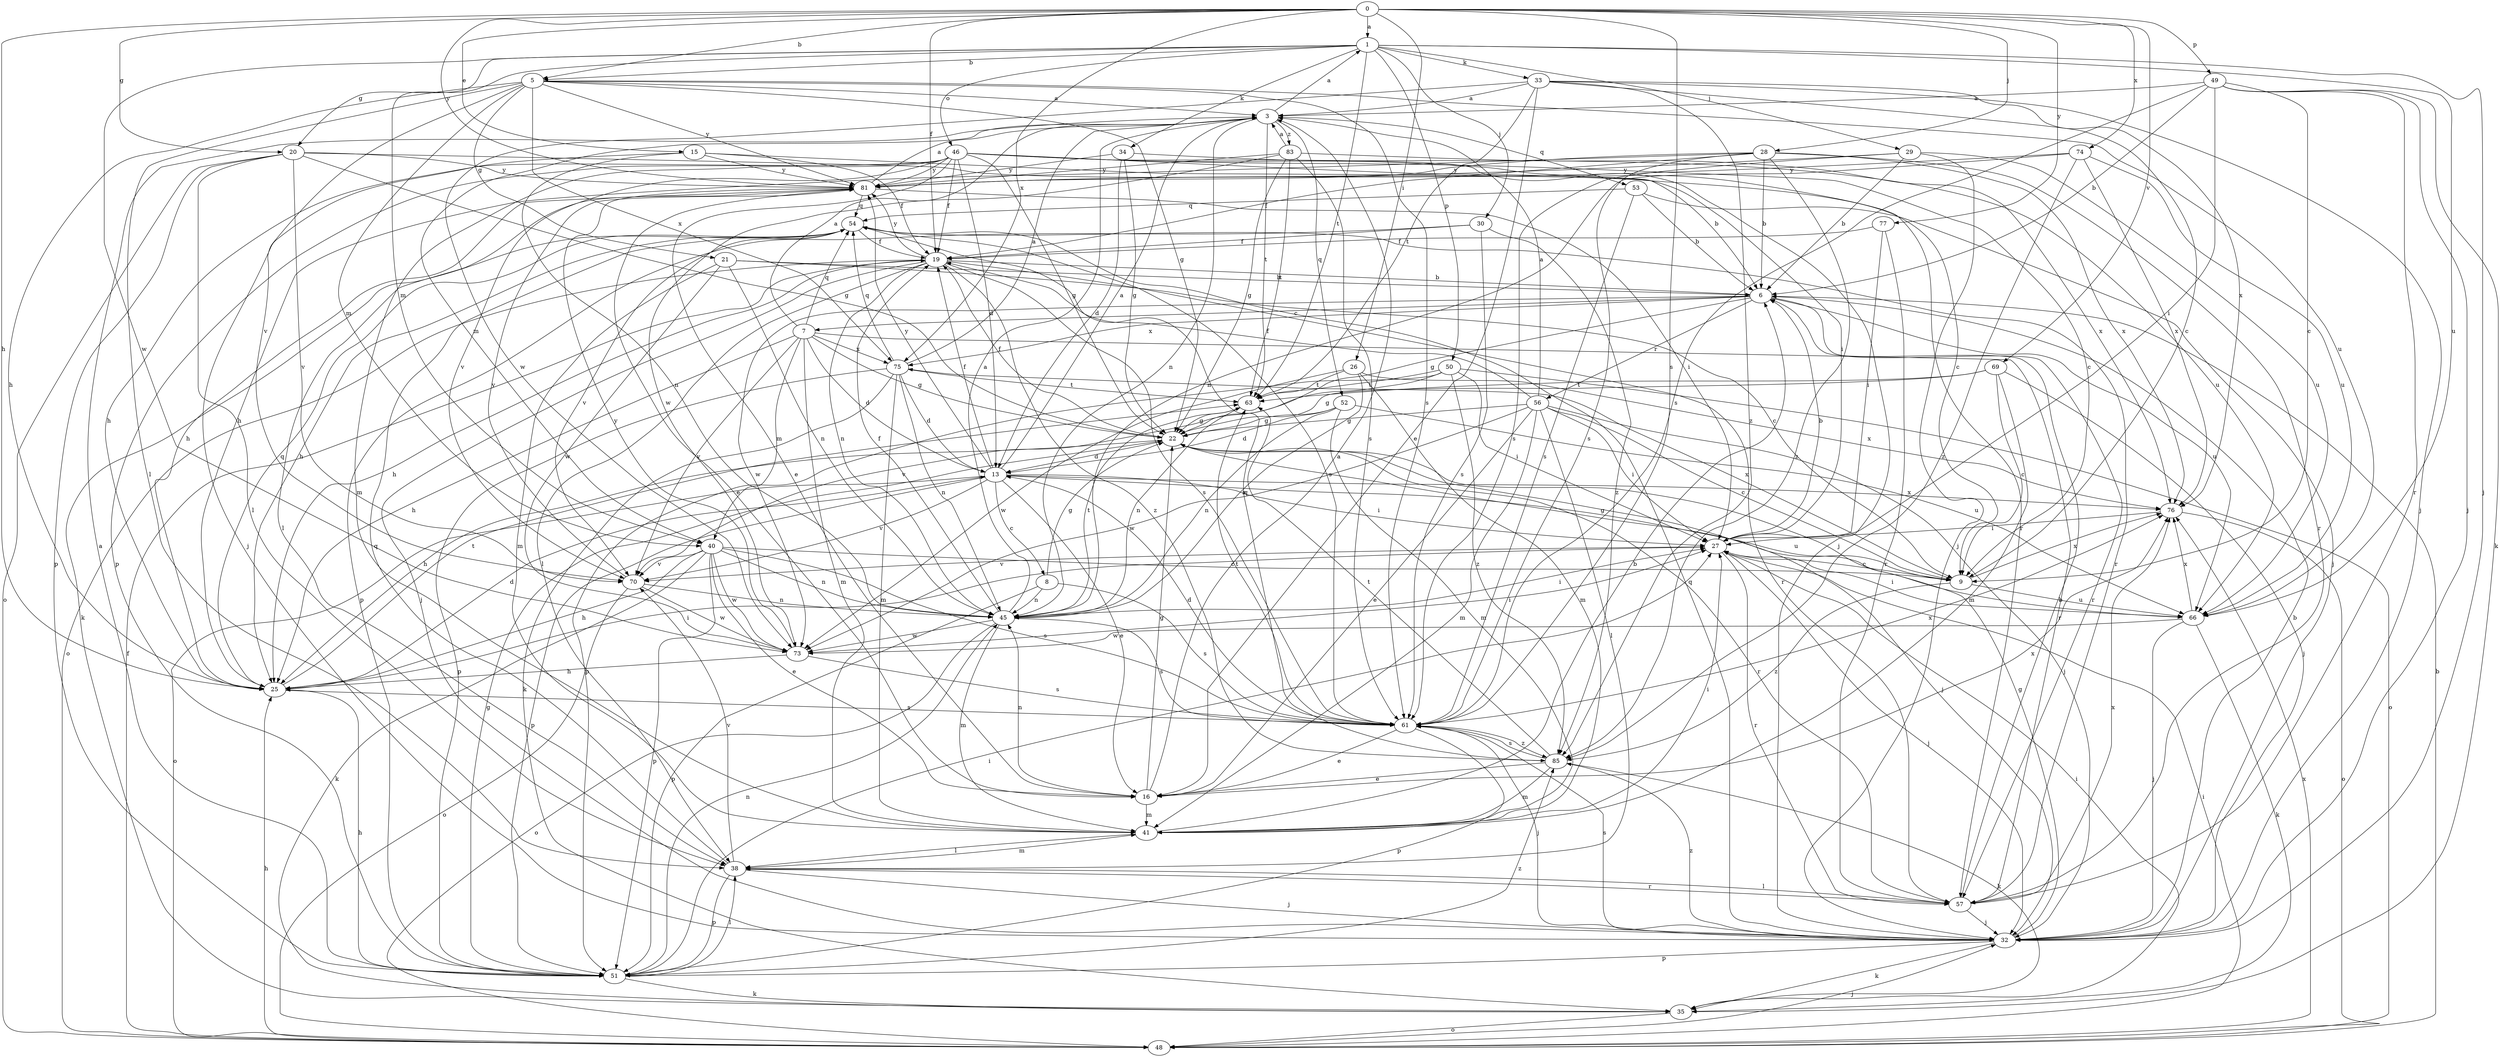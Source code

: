 strict digraph  {
0;
1;
3;
5;
6;
7;
8;
9;
13;
15;
16;
19;
20;
21;
22;
25;
26;
27;
28;
29;
30;
32;
33;
34;
35;
38;
40;
41;
45;
46;
48;
49;
50;
51;
52;
53;
54;
56;
57;
61;
63;
66;
69;
70;
73;
74;
75;
76;
77;
81;
83;
85;
0 -> 1  [label=a];
0 -> 5  [label=b];
0 -> 15  [label=e];
0 -> 19  [label=f];
0 -> 20  [label=g];
0 -> 25  [label=h];
0 -> 26  [label=i];
0 -> 28  [label=j];
0 -> 49  [label=p];
0 -> 61  [label=s];
0 -> 69  [label=v];
0 -> 74  [label=x];
0 -> 75  [label=x];
0 -> 77  [label=y];
0 -> 81  [label=y];
1 -> 5  [label=b];
1 -> 20  [label=g];
1 -> 29  [label=j];
1 -> 30  [label=j];
1 -> 32  [label=j];
1 -> 33  [label=k];
1 -> 34  [label=k];
1 -> 40  [label=m];
1 -> 46  [label=o];
1 -> 50  [label=p];
1 -> 63  [label=t];
1 -> 66  [label=u];
1 -> 73  [label=w];
3 -> 1  [label=a];
3 -> 40  [label=m];
3 -> 45  [label=n];
3 -> 52  [label=q];
3 -> 53  [label=q];
3 -> 63  [label=t];
3 -> 83  [label=z];
5 -> 3  [label=a];
5 -> 21  [label=g];
5 -> 22  [label=g];
5 -> 25  [label=h];
5 -> 38  [label=l];
5 -> 40  [label=m];
5 -> 61  [label=s];
5 -> 66  [label=u];
5 -> 70  [label=v];
5 -> 75  [label=x];
5 -> 81  [label=y];
6 -> 7  [label=c];
6 -> 22  [label=g];
6 -> 56  [label=r];
6 -> 57  [label=r];
6 -> 66  [label=u];
6 -> 73  [label=w];
6 -> 75  [label=x];
7 -> 3  [label=a];
7 -> 13  [label=d];
7 -> 22  [label=g];
7 -> 25  [label=h];
7 -> 40  [label=m];
7 -> 41  [label=m];
7 -> 54  [label=q];
7 -> 57  [label=r];
7 -> 70  [label=v];
7 -> 75  [label=x];
8 -> 22  [label=g];
8 -> 45  [label=n];
8 -> 51  [label=p];
8 -> 61  [label=s];
9 -> 22  [label=g];
9 -> 66  [label=u];
9 -> 75  [label=x];
9 -> 76  [label=x];
9 -> 85  [label=z];
13 -> 3  [label=a];
13 -> 8  [label=c];
13 -> 16  [label=e];
13 -> 19  [label=f];
13 -> 27  [label=i];
13 -> 48  [label=o];
13 -> 51  [label=p];
13 -> 66  [label=u];
13 -> 70  [label=v];
13 -> 76  [label=x];
13 -> 81  [label=y];
15 -> 19  [label=f];
15 -> 27  [label=i];
15 -> 32  [label=j];
15 -> 45  [label=n];
15 -> 81  [label=y];
16 -> 3  [label=a];
16 -> 22  [label=g];
16 -> 41  [label=m];
16 -> 45  [label=n];
16 -> 76  [label=x];
19 -> 6  [label=b];
19 -> 25  [label=h];
19 -> 32  [label=j];
19 -> 38  [label=l];
19 -> 45  [label=n];
19 -> 48  [label=o];
19 -> 57  [label=r];
19 -> 61  [label=s];
19 -> 81  [label=y];
19 -> 85  [label=z];
20 -> 9  [label=c];
20 -> 22  [label=g];
20 -> 38  [label=l];
20 -> 48  [label=o];
20 -> 51  [label=p];
20 -> 70  [label=v];
20 -> 81  [label=y];
21 -> 6  [label=b];
21 -> 9  [label=c];
21 -> 41  [label=m];
21 -> 45  [label=n];
21 -> 73  [label=w];
22 -> 13  [label=d];
22 -> 19  [label=f];
22 -> 25  [label=h];
22 -> 32  [label=j];
22 -> 57  [label=r];
25 -> 13  [label=d];
25 -> 27  [label=i];
25 -> 54  [label=q];
25 -> 61  [label=s];
25 -> 63  [label=t];
26 -> 41  [label=m];
26 -> 45  [label=n];
26 -> 63  [label=t];
26 -> 73  [label=w];
26 -> 76  [label=x];
27 -> 6  [label=b];
27 -> 9  [label=c];
27 -> 32  [label=j];
27 -> 57  [label=r];
27 -> 70  [label=v];
28 -> 6  [label=b];
28 -> 19  [label=f];
28 -> 25  [label=h];
28 -> 57  [label=r];
28 -> 61  [label=s];
28 -> 76  [label=x];
28 -> 81  [label=y];
28 -> 85  [label=z];
29 -> 6  [label=b];
29 -> 32  [label=j];
29 -> 61  [label=s];
29 -> 66  [label=u];
29 -> 81  [label=y];
30 -> 19  [label=f];
30 -> 51  [label=p];
30 -> 61  [label=s];
30 -> 85  [label=z];
32 -> 6  [label=b];
32 -> 22  [label=g];
32 -> 35  [label=k];
32 -> 51  [label=p];
32 -> 54  [label=q];
32 -> 61  [label=s];
32 -> 85  [label=z];
33 -> 3  [label=a];
33 -> 9  [label=c];
33 -> 16  [label=e];
33 -> 32  [label=j];
33 -> 63  [label=t];
33 -> 73  [label=w];
33 -> 76  [label=x];
33 -> 85  [label=z];
34 -> 13  [label=d];
34 -> 22  [label=g];
34 -> 66  [label=u];
34 -> 81  [label=y];
35 -> 27  [label=i];
35 -> 48  [label=o];
38 -> 32  [label=j];
38 -> 41  [label=m];
38 -> 51  [label=p];
38 -> 54  [label=q];
38 -> 57  [label=r];
38 -> 70  [label=v];
40 -> 9  [label=c];
40 -> 16  [label=e];
40 -> 25  [label=h];
40 -> 35  [label=k];
40 -> 45  [label=n];
40 -> 51  [label=p];
40 -> 61  [label=s];
40 -> 70  [label=v];
40 -> 73  [label=w];
41 -> 6  [label=b];
41 -> 27  [label=i];
41 -> 38  [label=l];
45 -> 3  [label=a];
45 -> 19  [label=f];
45 -> 27  [label=i];
45 -> 41  [label=m];
45 -> 48  [label=o];
45 -> 61  [label=s];
45 -> 63  [label=t];
45 -> 73  [label=w];
46 -> 6  [label=b];
46 -> 9  [label=c];
46 -> 13  [label=d];
46 -> 16  [label=e];
46 -> 19  [label=f];
46 -> 22  [label=g];
46 -> 25  [label=h];
46 -> 32  [label=j];
46 -> 41  [label=m];
46 -> 51  [label=p];
46 -> 57  [label=r];
46 -> 70  [label=v];
46 -> 81  [label=y];
48 -> 6  [label=b];
48 -> 19  [label=f];
48 -> 25  [label=h];
48 -> 27  [label=i];
48 -> 32  [label=j];
48 -> 76  [label=x];
49 -> 3  [label=a];
49 -> 6  [label=b];
49 -> 9  [label=c];
49 -> 27  [label=i];
49 -> 32  [label=j];
49 -> 35  [label=k];
49 -> 57  [label=r];
49 -> 61  [label=s];
50 -> 27  [label=i];
50 -> 48  [label=o];
50 -> 51  [label=p];
50 -> 63  [label=t];
50 -> 70  [label=v];
50 -> 85  [label=z];
51 -> 3  [label=a];
51 -> 22  [label=g];
51 -> 25  [label=h];
51 -> 27  [label=i];
51 -> 35  [label=k];
51 -> 38  [label=l];
51 -> 45  [label=n];
51 -> 85  [label=z];
52 -> 13  [label=d];
52 -> 22  [label=g];
52 -> 41  [label=m];
52 -> 45  [label=n];
52 -> 66  [label=u];
53 -> 6  [label=b];
53 -> 32  [label=j];
53 -> 54  [label=q];
53 -> 61  [label=s];
54 -> 19  [label=f];
54 -> 25  [label=h];
54 -> 35  [label=k];
54 -> 57  [label=r];
54 -> 61  [label=s];
54 -> 70  [label=v];
56 -> 3  [label=a];
56 -> 9  [label=c];
56 -> 16  [label=e];
56 -> 19  [label=f];
56 -> 22  [label=g];
56 -> 27  [label=i];
56 -> 32  [label=j];
56 -> 38  [label=l];
56 -> 41  [label=m];
56 -> 73  [label=w];
57 -> 6  [label=b];
57 -> 32  [label=j];
57 -> 38  [label=l];
57 -> 76  [label=x];
61 -> 13  [label=d];
61 -> 16  [label=e];
61 -> 32  [label=j];
61 -> 51  [label=p];
61 -> 63  [label=t];
61 -> 76  [label=x];
61 -> 85  [label=z];
63 -> 22  [label=g];
63 -> 45  [label=n];
66 -> 27  [label=i];
66 -> 32  [label=j];
66 -> 35  [label=k];
66 -> 73  [label=w];
66 -> 76  [label=x];
69 -> 9  [label=c];
69 -> 22  [label=g];
69 -> 32  [label=j];
69 -> 41  [label=m];
69 -> 63  [label=t];
70 -> 45  [label=n];
70 -> 48  [label=o];
70 -> 73  [label=w];
70 -> 81  [label=y];
73 -> 25  [label=h];
73 -> 27  [label=i];
73 -> 61  [label=s];
73 -> 81  [label=y];
74 -> 45  [label=n];
74 -> 66  [label=u];
74 -> 76  [label=x];
74 -> 81  [label=y];
74 -> 85  [label=z];
75 -> 3  [label=a];
75 -> 13  [label=d];
75 -> 35  [label=k];
75 -> 41  [label=m];
75 -> 45  [label=n];
75 -> 51  [label=p];
75 -> 54  [label=q];
75 -> 63  [label=t];
76 -> 27  [label=i];
76 -> 48  [label=o];
77 -> 19  [label=f];
77 -> 27  [label=i];
77 -> 57  [label=r];
81 -> 3  [label=a];
81 -> 16  [label=e];
81 -> 25  [label=h];
81 -> 27  [label=i];
81 -> 38  [label=l];
81 -> 54  [label=q];
83 -> 3  [label=a];
83 -> 22  [label=g];
83 -> 61  [label=s];
83 -> 63  [label=t];
83 -> 73  [label=w];
83 -> 76  [label=x];
83 -> 81  [label=y];
85 -> 16  [label=e];
85 -> 35  [label=k];
85 -> 41  [label=m];
85 -> 54  [label=q];
85 -> 61  [label=s];
85 -> 63  [label=t];
}
